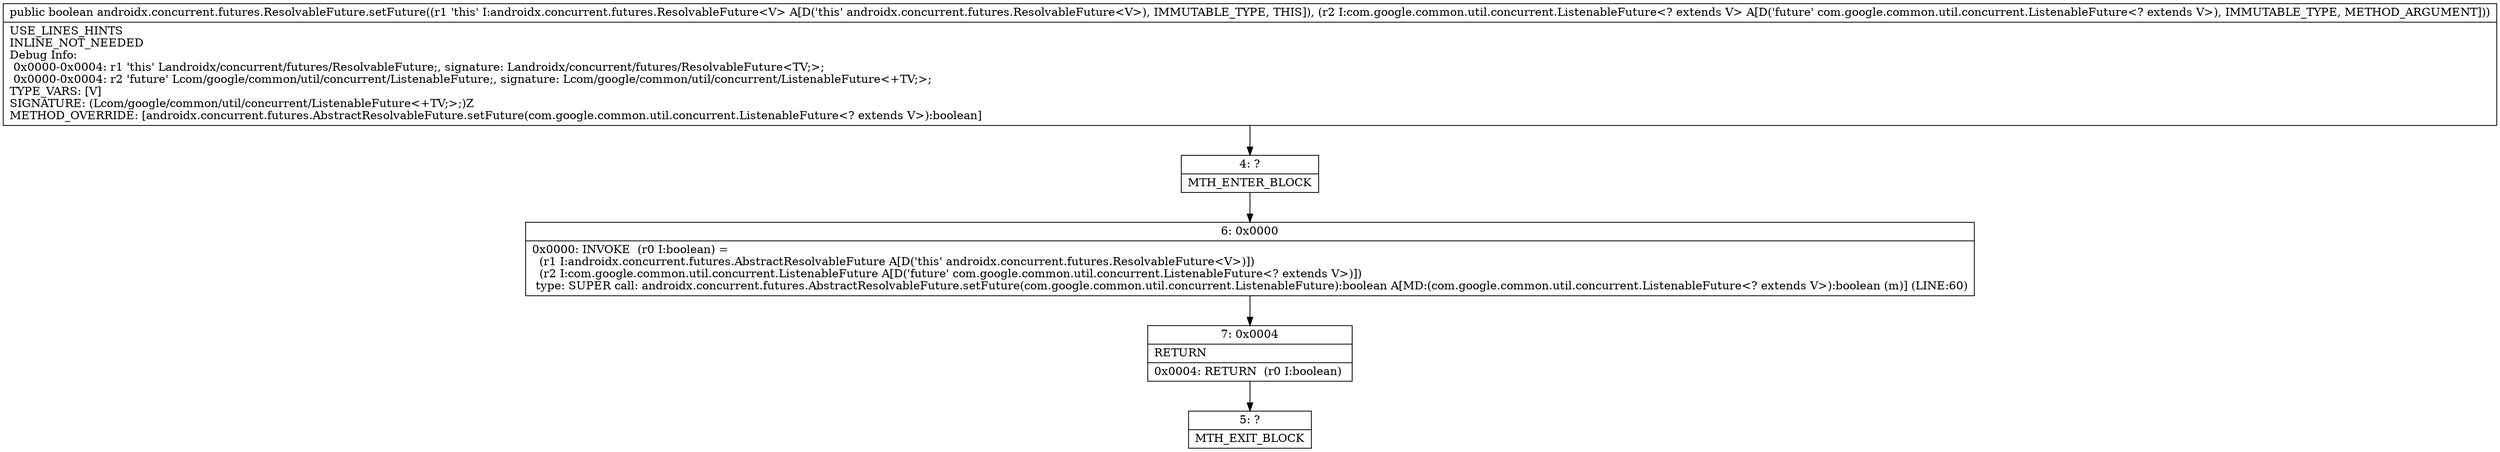 digraph "CFG forandroidx.concurrent.futures.ResolvableFuture.setFuture(Lcom\/google\/common\/util\/concurrent\/ListenableFuture;)Z" {
Node_4 [shape=record,label="{4\:\ ?|MTH_ENTER_BLOCK\l}"];
Node_6 [shape=record,label="{6\:\ 0x0000|0x0000: INVOKE  (r0 I:boolean) = \l  (r1 I:androidx.concurrent.futures.AbstractResolvableFuture A[D('this' androidx.concurrent.futures.ResolvableFuture\<V\>)])\l  (r2 I:com.google.common.util.concurrent.ListenableFuture A[D('future' com.google.common.util.concurrent.ListenableFuture\<? extends V\>)])\l type: SUPER call: androidx.concurrent.futures.AbstractResolvableFuture.setFuture(com.google.common.util.concurrent.ListenableFuture):boolean A[MD:(com.google.common.util.concurrent.ListenableFuture\<? extends V\>):boolean (m)] (LINE:60)\l}"];
Node_7 [shape=record,label="{7\:\ 0x0004|RETURN\l|0x0004: RETURN  (r0 I:boolean) \l}"];
Node_5 [shape=record,label="{5\:\ ?|MTH_EXIT_BLOCK\l}"];
MethodNode[shape=record,label="{public boolean androidx.concurrent.futures.ResolvableFuture.setFuture((r1 'this' I:androidx.concurrent.futures.ResolvableFuture\<V\> A[D('this' androidx.concurrent.futures.ResolvableFuture\<V\>), IMMUTABLE_TYPE, THIS]), (r2 I:com.google.common.util.concurrent.ListenableFuture\<? extends V\> A[D('future' com.google.common.util.concurrent.ListenableFuture\<? extends V\>), IMMUTABLE_TYPE, METHOD_ARGUMENT]))  | USE_LINES_HINTS\lINLINE_NOT_NEEDED\lDebug Info:\l  0x0000\-0x0004: r1 'this' Landroidx\/concurrent\/futures\/ResolvableFuture;, signature: Landroidx\/concurrent\/futures\/ResolvableFuture\<TV;\>;\l  0x0000\-0x0004: r2 'future' Lcom\/google\/common\/util\/concurrent\/ListenableFuture;, signature: Lcom\/google\/common\/util\/concurrent\/ListenableFuture\<+TV;\>;\lTYPE_VARS: [V]\lSIGNATURE: (Lcom\/google\/common\/util\/concurrent\/ListenableFuture\<+TV;\>;)Z\lMETHOD_OVERRIDE: [androidx.concurrent.futures.AbstractResolvableFuture.setFuture(com.google.common.util.concurrent.ListenableFuture\<? extends V\>):boolean]\l}"];
MethodNode -> Node_4;Node_4 -> Node_6;
Node_6 -> Node_7;
Node_7 -> Node_5;
}

